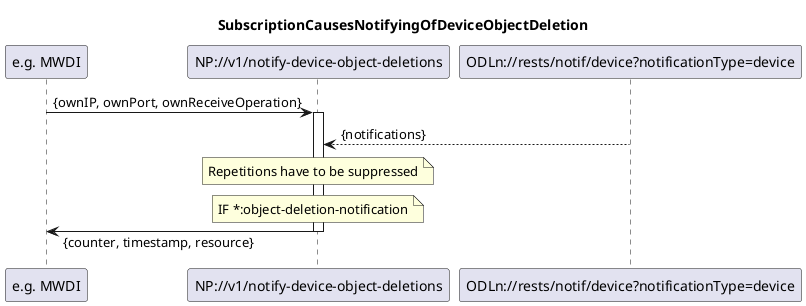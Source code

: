 @startuml is023_NotifyingOfDeviceObjectDeletion
skinparam responseMessageBelowArrow true

title SubscriptionCausesNotifyingOfDeviceObjectDeletion

participant "e.g. MWDI" as Subscriber
participant "NP://v1/notify-device-object-deletions" as NP_notifyObjectDeletion
participant "ODLn://rests/notif/device?notificationType=device" as Device

Subscriber -> NP_notifyObjectDeletion: {ownIP, ownPort, ownReceiveOperation}
activate NP_notifyObjectDeletion

Device --> NP_notifyObjectDeletion: {notifications}

note over NP_notifyObjectDeletion
Repetitions have to be suppressed
end note

note over NP_notifyObjectDeletion
IF *:object-deletion-notification
end note

Subscriber <- NP_notifyObjectDeletion: {counter, timestamp, resource}

deactivate NP_notifyObjectDeletion

@enduml
